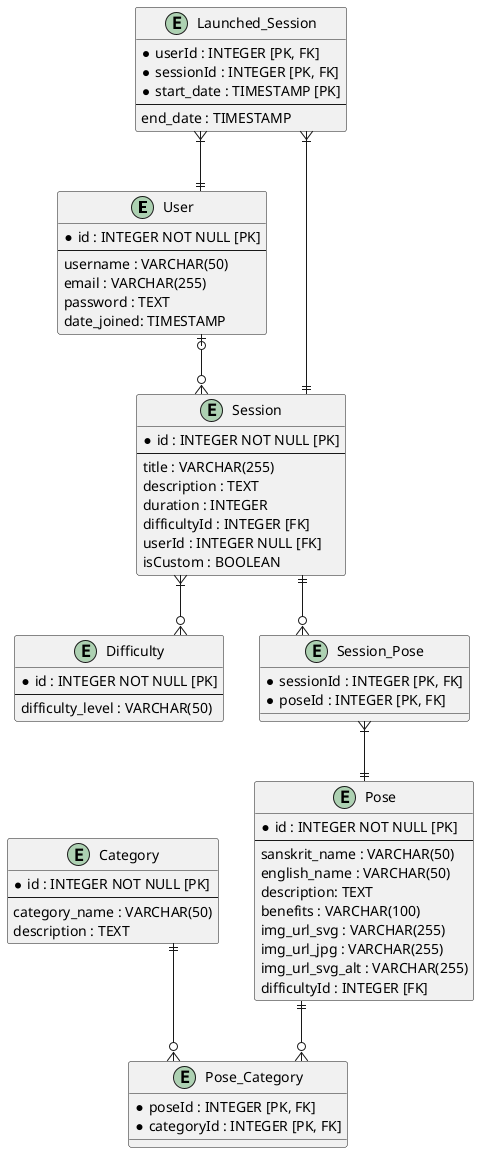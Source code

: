 @startuml
' hide the spot
' hide circle

' avoid problems with angled crows feet
skinparam linetype ortho

entity "User" as user {
  *id : INTEGER NOT NULL [PK]
  --
  username : VARCHAR(50)
  email : VARCHAR(255)
  password : TEXT
  date_joined: TIMESTAMP
}

entity "Pose" as pose {
  *id : INTEGER NOT NULL [PK]
  --
  sanskrit_name : VARCHAR(50)
  english_name : VARCHAR(50)
  description: TEXT
  benefits : VARCHAR(100)
  img_url_svg : VARCHAR(255)
  img_url_jpg : VARCHAR(255)
  img_url_svg_alt : VARCHAR(255)
  difficultyId : INTEGER [FK]
}

entity "Category" as category {
  *id : INTEGER NOT NULL [PK]
  --
  category_name : VARCHAR(50)
  description : TEXT
}

entity "Difficulty" as difficulty {
  *id : INTEGER NOT NULL [PK]
  --
  difficulty_level : VARCHAR(50)
}

entity "Session" as session {
  *id : INTEGER NOT NULL [PK]
  --
  title : VARCHAR(255)
  description : TEXT
  duration : INTEGER
  difficultyId : INTEGER [FK]
  userId : INTEGER NULL [FK]
  isCustom : BOOLEAN
}

entity "Launched_Session" {
  *userId : INTEGER [PK, FK]
  *sessionId : INTEGER [PK, FK]
  *start_date : TIMESTAMP [PK]
  --
  end_date : TIMESTAMP
}

entity "Pose_Category" {
  *poseId : INTEGER [PK, FK]
  *categoryId : INTEGER [PK, FK]
}

entity "Session_Pose" {
  *sessionId : INTEGER [PK, FK]
  *poseId : INTEGER [PK, FK]
}

'user' and 'session' relation
user |o--o{ session

'session' and 'difficulty' relation
session }|--o{ difficulty

'user' and 'Launched_Session' relation
Launched_Session }|--|| user

'session' and 'Launched_Session' relation
Launched_Session }|--|| session

'pose' and 'Pose_Category' relation
pose ||--o{ Pose_Category

'category' and 'Pose_Category' relation
category ||--o{ Pose_Category

'pose' and 'Session_Pose' relation
session ||--o{ Session_Pose

'session' and 'Session_Pose' relation
Session_Pose }|--|| pose

@enduml
